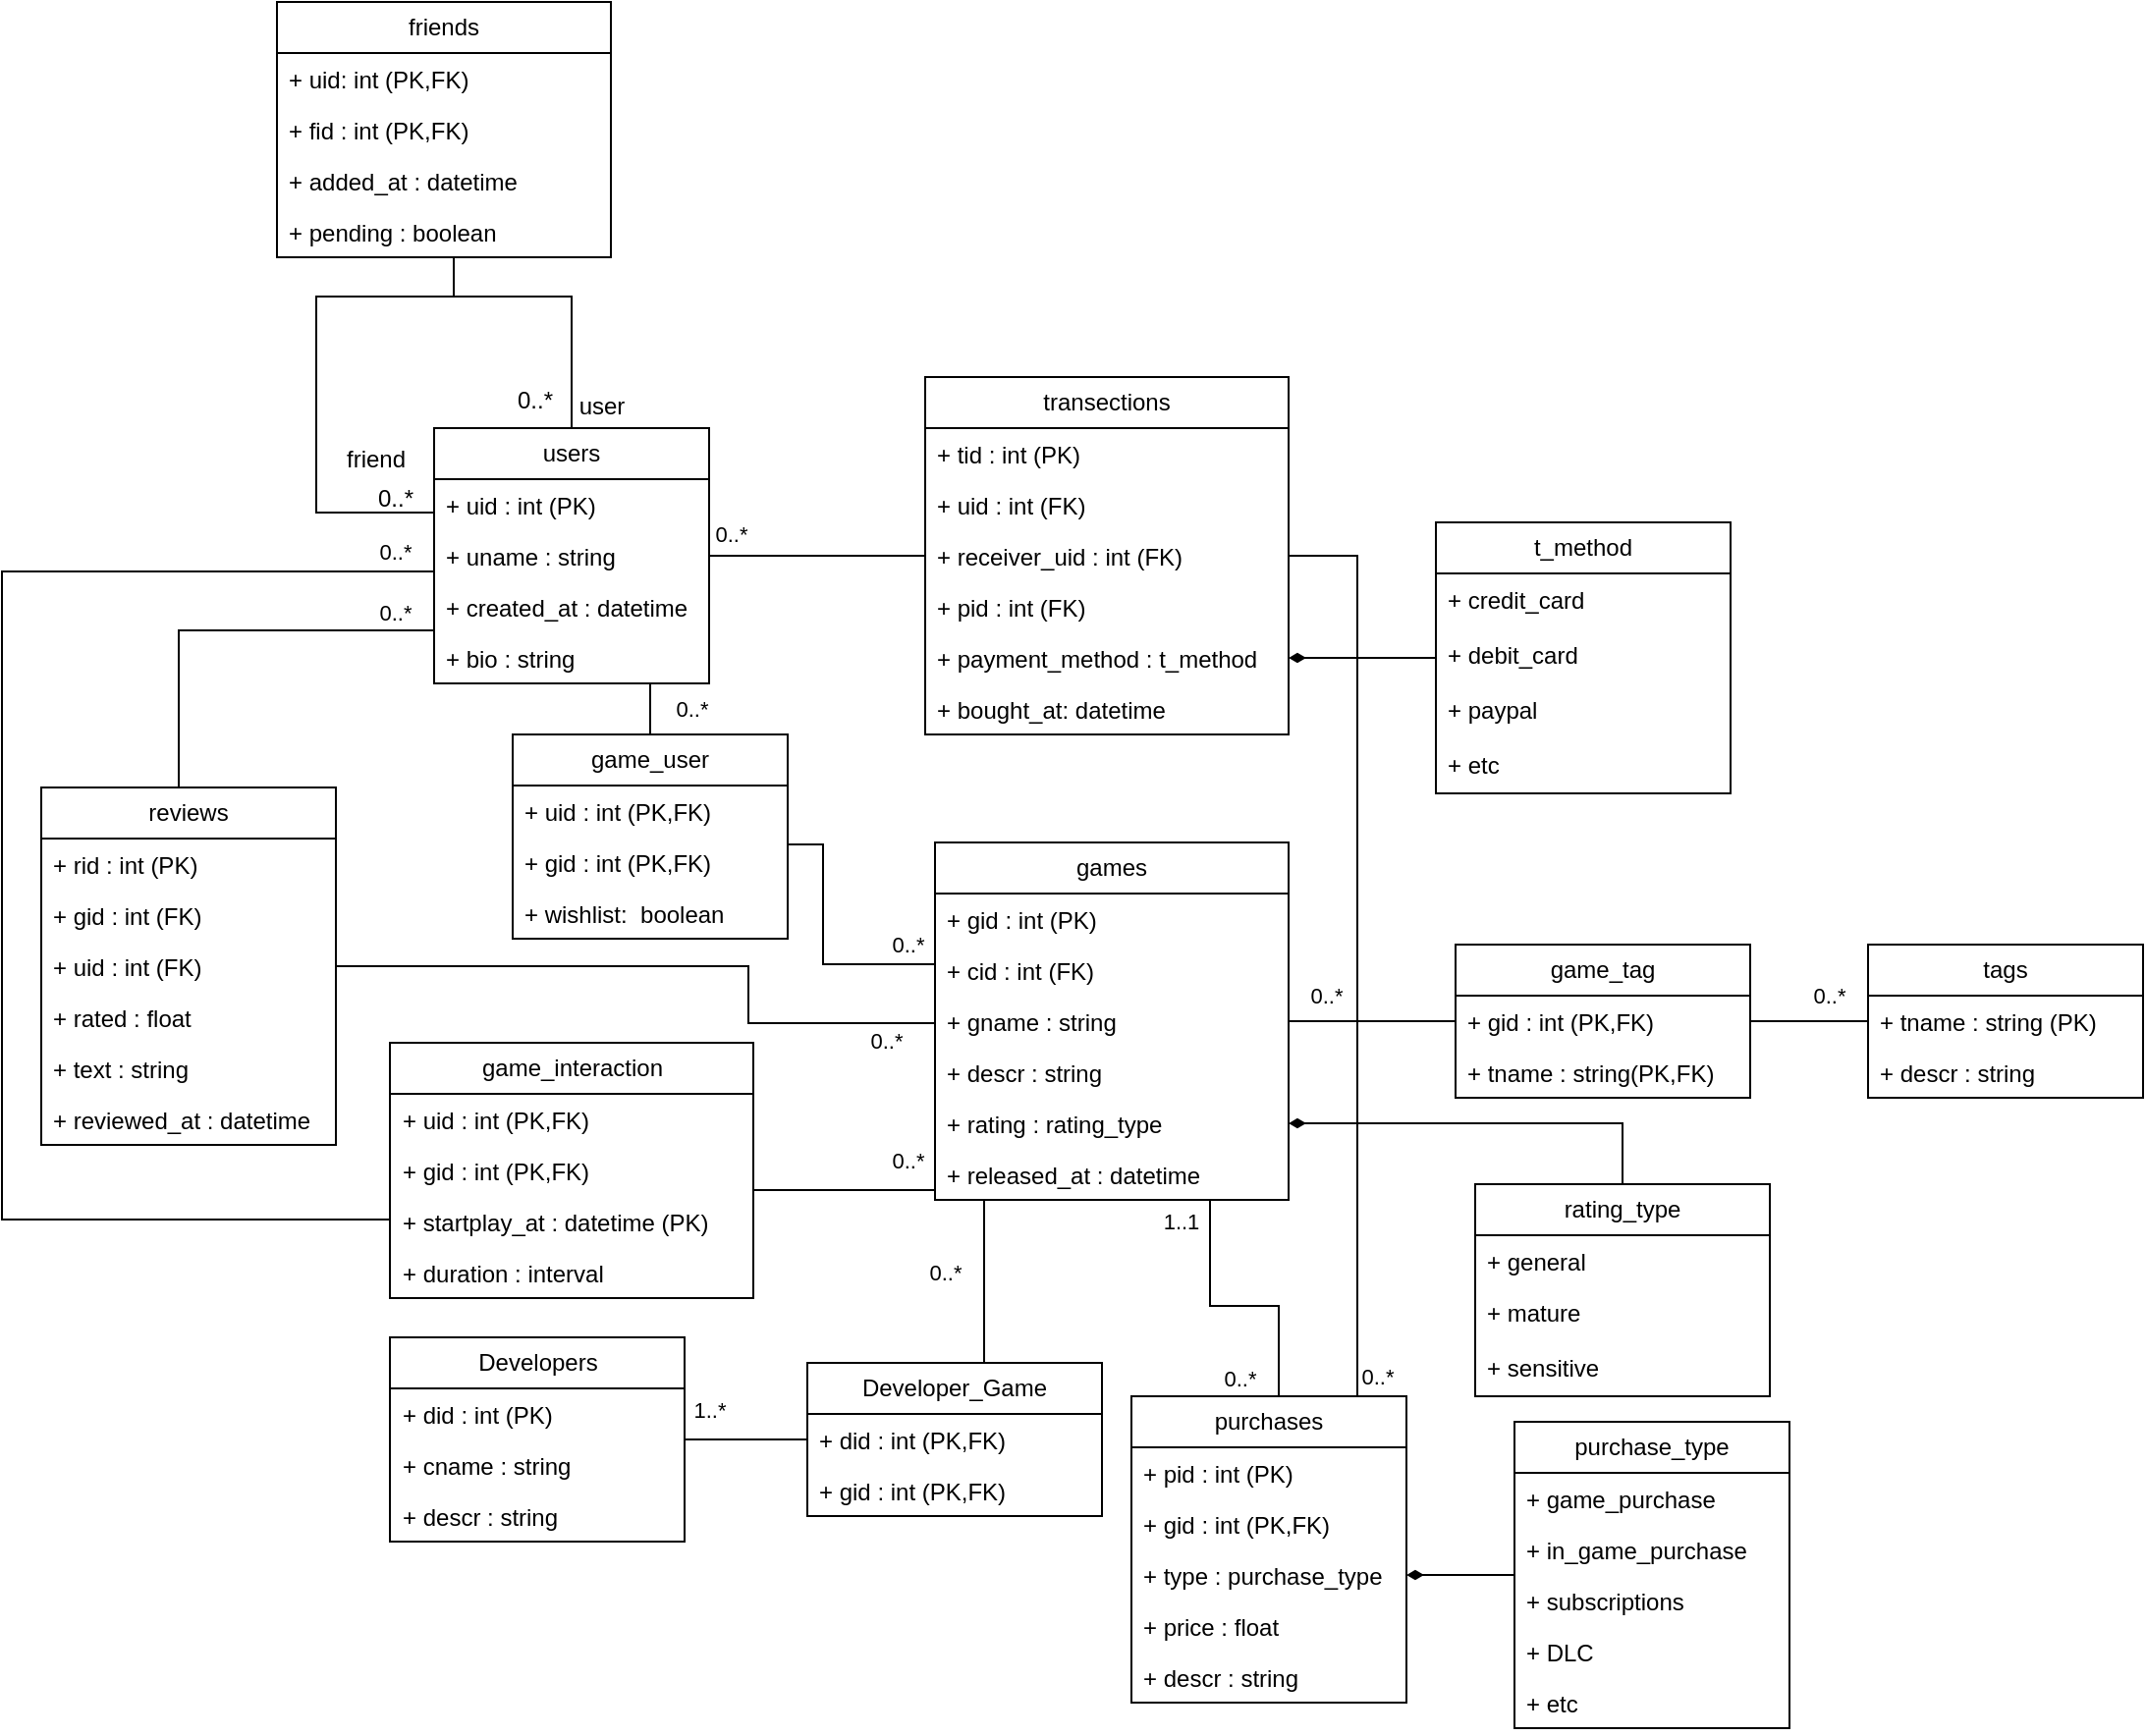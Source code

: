 <mxfile version="26.0.7">
  <diagram name="Page-1" id="c4acf3e9-155e-7222-9cf6-157b1a14988f">
    <mxGraphModel dx="2216" dy="1914" grid="1" gridSize="10" guides="1" tooltips="1" connect="1" arrows="1" fold="1" page="1" pageScale="1" pageWidth="850" pageHeight="1100" background="none" math="0" shadow="0">
      <root>
        <mxCell id="0" />
        <mxCell id="1" parent="0" />
        <mxCell id="2pVqwqvjS9LqauzNDk25-103" style="edgeStyle=orthogonalEdgeStyle;rounded=0;orthogonalLoop=1;jettySize=auto;html=1;endArrow=none;startFill=0;" parent="1" source="2pVqwqvjS9LqauzNDk25-6" target="0NqdiBWct_r0nhPSizSn-12" edge="1">
          <mxGeometry relative="1" as="geometry" />
        </mxCell>
        <mxCell id="2pVqwqvjS9LqauzNDk25-104" value="0..*" style="edgeLabel;html=1;align=center;verticalAlign=middle;resizable=0;points=[];" parent="2pVqwqvjS9LqauzNDk25-103" vertex="1" connectable="0">
          <mxGeometry x="-0.939" y="-1" relative="1" as="geometry">
            <mxPoint x="7" y="-12" as="offset" />
          </mxGeometry>
        </mxCell>
        <mxCell id="2pVqwqvjS9LqauzNDk25-105" value="0..*" style="edgeLabel;html=1;align=center;verticalAlign=middle;resizable=0;points=[];" parent="2pVqwqvjS9LqauzNDk25-103" vertex="1" connectable="0">
          <mxGeometry x="0.849" y="1" relative="1" as="geometry">
            <mxPoint x="238" y="419" as="offset" />
          </mxGeometry>
        </mxCell>
        <mxCell id="0NqdiBWct_r0nhPSizSn-33" value="0..*" style="edgeLabel;html=1;align=center;verticalAlign=middle;resizable=0;points=[];" parent="2pVqwqvjS9LqauzNDk25-103" vertex="1" connectable="0">
          <mxGeometry x="-0.939" y="-1" relative="1" as="geometry">
            <mxPoint x="-13" y="77" as="offset" />
          </mxGeometry>
        </mxCell>
        <mxCell id="0NqdiBWct_r0nhPSizSn-31" style="edgeStyle=orthogonalEdgeStyle;rounded=0;orthogonalLoop=1;jettySize=auto;html=1;endArrow=none;startFill=0;" parent="1" source="2pVqwqvjS9LqauzNDk25-6" target="0NqdiBWct_r0nhPSizSn-26" edge="1">
          <mxGeometry relative="1" as="geometry">
            <Array as="points">
              <mxPoint x="300" y="270" />
              <mxPoint x="300" y="270" />
            </Array>
          </mxGeometry>
        </mxCell>
        <mxCell id="rWIqrQfGSt81gzxZxEG9-31" style="edgeStyle=orthogonalEdgeStyle;rounded=0;orthogonalLoop=1;jettySize=auto;html=1;endArrow=none;startFill=0;" parent="1" source="2pVqwqvjS9LqauzNDk25-6" target="rWIqrQfGSt81gzxZxEG9-24" edge="1">
          <mxGeometry relative="1" as="geometry">
            <Array as="points">
              <mxPoint x="-30" y="200" />
              <mxPoint x="-30" y="530" />
            </Array>
          </mxGeometry>
        </mxCell>
        <mxCell id="2pVqwqvjS9LqauzNDk25-6" value="users" style="swimlane;fontStyle=0;childLayout=stackLayout;horizontal=1;startSize=26;fillColor=none;horizontalStack=0;resizeParent=1;resizeParentMax=0;resizeLast=0;collapsible=1;marginBottom=0;whiteSpace=wrap;html=1;" parent="1" vertex="1">
          <mxGeometry x="190" y="127" width="140" height="130" as="geometry" />
        </mxCell>
        <mxCell id="2pVqwqvjS9LqauzNDk25-7" value="+ uid : int (PK)" style="text;strokeColor=none;fillColor=none;align=left;verticalAlign=top;spacingLeft=4;spacingRight=4;overflow=hidden;rotatable=0;points=[[0,0.5],[1,0.5]];portConstraint=eastwest;whiteSpace=wrap;html=1;" parent="2pVqwqvjS9LqauzNDk25-6" vertex="1">
          <mxGeometry y="26" width="140" height="26" as="geometry" />
        </mxCell>
        <mxCell id="0NqdiBWct_r0nhPSizSn-37" value="+ uname : string" style="text;strokeColor=none;fillColor=none;align=left;verticalAlign=top;spacingLeft=4;spacingRight=4;overflow=hidden;rotatable=0;points=[[0,0.5],[1,0.5]];portConstraint=eastwest;whiteSpace=wrap;html=1;" parent="2pVqwqvjS9LqauzNDk25-6" vertex="1">
          <mxGeometry y="52" width="140" height="26" as="geometry" />
        </mxCell>
        <mxCell id="2pVqwqvjS9LqauzNDk25-8" value="+ created_at : datetime" style="text;strokeColor=none;fillColor=none;align=left;verticalAlign=top;spacingLeft=4;spacingRight=4;overflow=hidden;rotatable=0;points=[[0,0.5],[1,0.5]];portConstraint=eastwest;whiteSpace=wrap;html=1;" parent="2pVqwqvjS9LqauzNDk25-6" vertex="1">
          <mxGeometry y="78" width="140" height="26" as="geometry" />
        </mxCell>
        <mxCell id="2pVqwqvjS9LqauzNDk25-9" value="+ bio : string&lt;div&gt;&amp;nbsp;&lt;/div&gt;" style="text;strokeColor=none;fillColor=none;align=left;verticalAlign=top;spacingLeft=4;spacingRight=4;overflow=hidden;rotatable=0;points=[[0,0.5],[1,0.5]];portConstraint=eastwest;whiteSpace=wrap;html=1;" parent="2pVqwqvjS9LqauzNDk25-6" vertex="1">
          <mxGeometry y="104" width="140" height="26" as="geometry" />
        </mxCell>
        <mxCell id="rWIqrQfGSt81gzxZxEG9-15" style="edgeStyle=orthogonalEdgeStyle;rounded=0;orthogonalLoop=1;jettySize=auto;html=1;entryX=0;entryY=0.654;entryDx=0;entryDy=0;entryPerimeter=0;endArrow=none;startFill=0;" parent="2pVqwqvjS9LqauzNDk25-6" source="2pVqwqvjS9LqauzNDk25-6" target="2pVqwqvjS9LqauzNDk25-7" edge="1">
          <mxGeometry relative="1" as="geometry">
            <Array as="points">
              <mxPoint x="70" y="-67" />
              <mxPoint x="-60" y="-67" />
              <mxPoint x="-60" y="43" />
            </Array>
          </mxGeometry>
        </mxCell>
        <mxCell id="2pVqwqvjS9LqauzNDk25-92" style="edgeStyle=orthogonalEdgeStyle;rounded=0;orthogonalLoop=1;jettySize=auto;html=1;endArrow=none;startFill=0;" parent="1" source="2pVqwqvjS9LqauzNDk25-11" target="2pVqwqvjS9LqauzNDk25-20" edge="1">
          <mxGeometry relative="1" as="geometry" />
        </mxCell>
        <mxCell id="2pVqwqvjS9LqauzNDk25-94" value="0..*" style="edgeLabel;html=1;align=center;verticalAlign=middle;resizable=0;points=[];" parent="2pVqwqvjS9LqauzNDk25-92" vertex="1" connectable="0">
          <mxGeometry x="-0.617" y="-1" relative="1" as="geometry">
            <mxPoint x="2" y="-14" as="offset" />
          </mxGeometry>
        </mxCell>
        <mxCell id="2pVqwqvjS9LqauzNDk25-100" style="edgeStyle=orthogonalEdgeStyle;rounded=0;orthogonalLoop=1;jettySize=auto;html=1;endArrow=none;startFill=0;" parent="1" source="2pVqwqvjS9LqauzNDk25-11" target="0NqdiBWct_r0nhPSizSn-26" edge="1">
          <mxGeometry relative="1" as="geometry">
            <mxPoint x="330.029" y="570" as="targetPoint" />
            <Array as="points">
              <mxPoint x="388" y="400" />
              <mxPoint x="388" y="339" />
            </Array>
          </mxGeometry>
        </mxCell>
        <mxCell id="2pVqwqvjS9LqauzNDk25-101" value="0..*" style="edgeLabel;html=1;align=center;verticalAlign=middle;resizable=0;points=[];" parent="2pVqwqvjS9LqauzNDk25-100" vertex="1" connectable="0">
          <mxGeometry x="-0.689" y="-1" relative="1" as="geometry">
            <mxPoint x="7" y="-9" as="offset" />
          </mxGeometry>
        </mxCell>
        <mxCell id="2pVqwqvjS9LqauzNDk25-127" style="edgeStyle=orthogonalEdgeStyle;rounded=0;orthogonalLoop=1;jettySize=auto;html=1;endArrow=none;startFill=0;" parent="1" source="2pVqwqvjS9LqauzNDk25-11" target="0NqdiBWct_r0nhPSizSn-6" edge="1">
          <mxGeometry relative="1" as="geometry">
            <mxPoint x="534.71" y="570" as="sourcePoint" />
            <mxPoint x="534.71" y="739" as="targetPoint" />
            <Array as="points">
              <mxPoint x="470" y="570" />
              <mxPoint x="470" y="570" />
            </Array>
          </mxGeometry>
        </mxCell>
        <mxCell id="2pVqwqvjS9LqauzNDk25-129" value="1..*" style="edgeLabel;html=1;align=center;verticalAlign=middle;resizable=0;points=[];" parent="2pVqwqvjS9LqauzNDk25-127" vertex="1" connectable="0">
          <mxGeometry x="0.72" y="1" relative="1" as="geometry">
            <mxPoint x="-141" y="35" as="offset" />
          </mxGeometry>
        </mxCell>
        <mxCell id="2pVqwqvjS9LqauzNDk25-130" value="0..*" style="edgeLabel;html=1;align=center;verticalAlign=middle;resizable=0;points=[];" parent="2pVqwqvjS9LqauzNDk25-127" vertex="1" connectable="0">
          <mxGeometry x="0.72" y="1" relative="1" as="geometry">
            <mxPoint x="-21" y="-35" as="offset" />
          </mxGeometry>
        </mxCell>
        <mxCell id="rWIqrQfGSt81gzxZxEG9-64" value="1..1" style="edgeLabel;html=1;align=center;verticalAlign=middle;resizable=0;points=[];" parent="2pVqwqvjS9LqauzNDk25-127" vertex="1" connectable="0">
          <mxGeometry x="0.72" y="1" relative="1" as="geometry">
            <mxPoint x="99" y="-61" as="offset" />
          </mxGeometry>
        </mxCell>
        <mxCell id="rWIqrQfGSt81gzxZxEG9-65" value="0..*" style="edgeLabel;html=1;align=center;verticalAlign=middle;resizable=0;points=[];" parent="2pVqwqvjS9LqauzNDk25-127" vertex="1" connectable="0">
          <mxGeometry x="0.72" y="1" relative="1" as="geometry">
            <mxPoint x="129" y="19" as="offset" />
          </mxGeometry>
        </mxCell>
        <mxCell id="2pVqwqvjS9LqauzNDk25-11" value="games" style="swimlane;fontStyle=0;childLayout=stackLayout;horizontal=1;startSize=26;fillColor=none;horizontalStack=0;resizeParent=1;resizeParentMax=0;resizeLast=0;collapsible=1;marginBottom=0;whiteSpace=wrap;html=1;" parent="1" vertex="1">
          <mxGeometry x="445" y="338" width="180" height="182" as="geometry" />
        </mxCell>
        <mxCell id="2pVqwqvjS9LqauzNDk25-12" value="+ gid : int (PK)" style="text;strokeColor=none;fillColor=none;align=left;verticalAlign=top;spacingLeft=4;spacingRight=4;overflow=hidden;rotatable=0;points=[[0,0.5],[1,0.5]];portConstraint=eastwest;whiteSpace=wrap;html=1;" parent="2pVqwqvjS9LqauzNDk25-11" vertex="1">
          <mxGeometry y="26" width="180" height="26" as="geometry" />
        </mxCell>
        <mxCell id="2pVqwqvjS9LqauzNDk25-13" value="+ cid : int (FK)" style="text;strokeColor=none;fillColor=none;align=left;verticalAlign=top;spacingLeft=4;spacingRight=4;overflow=hidden;rotatable=0;points=[[0,0.5],[1,0.5]];portConstraint=eastwest;whiteSpace=wrap;html=1;" parent="2pVqwqvjS9LqauzNDk25-11" vertex="1">
          <mxGeometry y="52" width="180" height="26" as="geometry" />
        </mxCell>
        <mxCell id="0NqdiBWct_r0nhPSizSn-38" value="+ gname : string" style="text;strokeColor=none;fillColor=none;align=left;verticalAlign=top;spacingLeft=4;spacingRight=4;overflow=hidden;rotatable=0;points=[[0,0.5],[1,0.5]];portConstraint=eastwest;whiteSpace=wrap;html=1;" parent="2pVqwqvjS9LqauzNDk25-11" vertex="1">
          <mxGeometry y="78" width="180" height="26" as="geometry" />
        </mxCell>
        <mxCell id="0NqdiBWct_r0nhPSizSn-5" value="+ descr : string&lt;div&gt;&amp;nbsp;&lt;/div&gt;" style="text;strokeColor=none;fillColor=none;align=left;verticalAlign=top;spacingLeft=4;spacingRight=4;overflow=hidden;rotatable=0;points=[[0,0.5],[1,0.5]];portConstraint=eastwest;whiteSpace=wrap;html=1;" parent="2pVqwqvjS9LqauzNDk25-11" vertex="1">
          <mxGeometry y="104" width="180" height="26" as="geometry" />
        </mxCell>
        <mxCell id="2pVqwqvjS9LqauzNDk25-25" value="+ rating : rating_type" style="text;strokeColor=none;fillColor=none;align=left;verticalAlign=top;spacingLeft=4;spacingRight=4;overflow=hidden;rotatable=0;points=[[0,0.5],[1,0.5]];portConstraint=eastwest;whiteSpace=wrap;html=1;" parent="2pVqwqvjS9LqauzNDk25-11" vertex="1">
          <mxGeometry y="130" width="180" height="26" as="geometry" />
        </mxCell>
        <mxCell id="2pVqwqvjS9LqauzNDk25-85" value="+ released_at : datetime" style="text;strokeColor=none;fillColor=none;align=left;verticalAlign=top;spacingLeft=4;spacingRight=4;overflow=hidden;rotatable=0;points=[[0,0.5],[1,0.5]];portConstraint=eastwest;whiteSpace=wrap;html=1;" parent="2pVqwqvjS9LqauzNDk25-11" vertex="1">
          <mxGeometry y="156" width="180" height="26" as="geometry" />
        </mxCell>
        <mxCell id="2pVqwqvjS9LqauzNDk25-15" value="tags" style="swimlane;fontStyle=0;childLayout=stackLayout;horizontal=1;startSize=26;fillColor=none;horizontalStack=0;resizeParent=1;resizeParentMax=0;resizeLast=0;collapsible=1;marginBottom=0;whiteSpace=wrap;html=1;" parent="1" vertex="1">
          <mxGeometry x="920" y="390" width="140" height="78" as="geometry" />
        </mxCell>
        <mxCell id="2pVqwqvjS9LqauzNDk25-16" value="+ tname : string (PK)" style="text;strokeColor=none;fillColor=none;align=left;verticalAlign=top;spacingLeft=4;spacingRight=4;overflow=hidden;rotatable=0;points=[[0,0.5],[1,0.5]];portConstraint=eastwest;whiteSpace=wrap;html=1;" parent="2pVqwqvjS9LqauzNDk25-15" vertex="1">
          <mxGeometry y="26" width="140" height="26" as="geometry" />
        </mxCell>
        <mxCell id="2pVqwqvjS9LqauzNDk25-19" value="+ descr : string&lt;div&gt;&amp;nbsp;&lt;/div&gt;" style="text;strokeColor=none;fillColor=none;align=left;verticalAlign=top;spacingLeft=4;spacingRight=4;overflow=hidden;rotatable=0;points=[[0,0.5],[1,0.5]];portConstraint=eastwest;whiteSpace=wrap;html=1;" parent="2pVqwqvjS9LqauzNDk25-15" vertex="1">
          <mxGeometry y="52" width="140" height="26" as="geometry" />
        </mxCell>
        <mxCell id="2pVqwqvjS9LqauzNDk25-93" style="edgeStyle=orthogonalEdgeStyle;rounded=0;orthogonalLoop=1;jettySize=auto;html=1;endArrow=none;startFill=0;" parent="1" source="2pVqwqvjS9LqauzNDk25-20" target="2pVqwqvjS9LqauzNDk25-15" edge="1">
          <mxGeometry relative="1" as="geometry" />
        </mxCell>
        <mxCell id="2pVqwqvjS9LqauzNDk25-96" value="0..*" style="edgeLabel;html=1;align=center;verticalAlign=middle;resizable=0;points=[];" parent="2pVqwqvjS9LqauzNDk25-93" vertex="1" connectable="0">
          <mxGeometry x="0.407" y="3" relative="1" as="geometry">
            <mxPoint x="-2" y="-10" as="offset" />
          </mxGeometry>
        </mxCell>
        <mxCell id="2pVqwqvjS9LqauzNDk25-20" value="game_tag" style="swimlane;fontStyle=0;childLayout=stackLayout;horizontal=1;startSize=26;fillColor=none;horizontalStack=0;resizeParent=1;resizeParentMax=0;resizeLast=0;collapsible=1;marginBottom=0;whiteSpace=wrap;html=1;" parent="1" vertex="1">
          <mxGeometry x="710" y="390" width="150" height="78" as="geometry" />
        </mxCell>
        <mxCell id="2pVqwqvjS9LqauzNDk25-22" value="+ gid : int (PK,FK)&lt;div&gt;&amp;nbsp;&lt;/div&gt;" style="text;strokeColor=none;fillColor=none;align=left;verticalAlign=top;spacingLeft=4;spacingRight=4;overflow=hidden;rotatable=0;points=[[0,0.5],[1,0.5]];portConstraint=eastwest;whiteSpace=wrap;html=1;" parent="2pVqwqvjS9LqauzNDk25-20" vertex="1">
          <mxGeometry y="26" width="150" height="26" as="geometry" />
        </mxCell>
        <mxCell id="2pVqwqvjS9LqauzNDk25-21" value="+ tname : string(PK,FK)" style="text;strokeColor=none;fillColor=none;align=left;verticalAlign=top;spacingLeft=4;spacingRight=4;overflow=hidden;rotatable=0;points=[[0,0.5],[1,0.5]];portConstraint=eastwest;whiteSpace=wrap;html=1;" parent="2pVqwqvjS9LqauzNDk25-20" vertex="1">
          <mxGeometry y="52" width="150" height="26" as="geometry" />
        </mxCell>
        <mxCell id="rWIqrQfGSt81gzxZxEG9-3" style="edgeStyle=orthogonalEdgeStyle;rounded=0;orthogonalLoop=1;jettySize=auto;html=1;endArrow=none;startFill=0;exitX=1;exitY=0.5;exitDx=0;exitDy=0;" parent="1" source="0NqdiBWct_r0nhPSizSn-35" target="2pVqwqvjS9LqauzNDk25-11" edge="1">
          <mxGeometry relative="1" as="geometry">
            <Array as="points">
              <mxPoint x="350" y="401" />
              <mxPoint x="350" y="430" />
            </Array>
          </mxGeometry>
        </mxCell>
        <mxCell id="2pVqwqvjS9LqauzNDk25-31" value="reviews" style="swimlane;fontStyle=0;childLayout=stackLayout;horizontal=1;startSize=26;fillColor=none;horizontalStack=0;resizeParent=1;resizeParentMax=0;resizeLast=0;collapsible=1;marginBottom=0;whiteSpace=wrap;html=1;" parent="1" vertex="1">
          <mxGeometry x="-10" y="310" width="150" height="182" as="geometry" />
        </mxCell>
        <mxCell id="2pVqwqvjS9LqauzNDk25-32" value="+ rid : int (PK)&lt;div&gt;&amp;nbsp;&lt;/div&gt;" style="text;strokeColor=none;fillColor=none;align=left;verticalAlign=top;spacingLeft=4;spacingRight=4;overflow=hidden;rotatable=0;points=[[0,0.5],[1,0.5]];portConstraint=eastwest;whiteSpace=wrap;html=1;" parent="2pVqwqvjS9LqauzNDk25-31" vertex="1">
          <mxGeometry y="26" width="150" height="26" as="geometry" />
        </mxCell>
        <mxCell id="2pVqwqvjS9LqauzNDk25-36" value="+ gid : int (FK)&amp;nbsp;" style="text;strokeColor=none;fillColor=none;align=left;verticalAlign=top;spacingLeft=4;spacingRight=4;overflow=hidden;rotatable=0;points=[[0,0.5],[1,0.5]];portConstraint=eastwest;whiteSpace=wrap;html=1;" parent="2pVqwqvjS9LqauzNDk25-31" vertex="1">
          <mxGeometry y="52" width="150" height="26" as="geometry" />
        </mxCell>
        <mxCell id="0NqdiBWct_r0nhPSizSn-35" value="+ uid : int (FK)&amp;nbsp;" style="text;strokeColor=none;fillColor=none;align=left;verticalAlign=top;spacingLeft=4;spacingRight=4;overflow=hidden;rotatable=0;points=[[0,0.5],[1,0.5]];portConstraint=eastwest;whiteSpace=wrap;html=1;" parent="2pVqwqvjS9LqauzNDk25-31" vertex="1">
          <mxGeometry y="78" width="150" height="26" as="geometry" />
        </mxCell>
        <mxCell id="rWIqrQfGSt81gzxZxEG9-1" value="+ rated : float&amp;nbsp;" style="text;strokeColor=none;fillColor=none;align=left;verticalAlign=top;spacingLeft=4;spacingRight=4;overflow=hidden;rotatable=0;points=[[0,0.5],[1,0.5]];portConstraint=eastwest;whiteSpace=wrap;html=1;" parent="2pVqwqvjS9LqauzNDk25-31" vertex="1">
          <mxGeometry y="104" width="150" height="26" as="geometry" />
        </mxCell>
        <mxCell id="2pVqwqvjS9LqauzNDk25-33" value="+ text : string&amp;nbsp;" style="text;strokeColor=none;fillColor=none;align=left;verticalAlign=top;spacingLeft=4;spacingRight=4;overflow=hidden;rotatable=0;points=[[0,0.5],[1,0.5]];portConstraint=eastwest;whiteSpace=wrap;html=1;" parent="2pVqwqvjS9LqauzNDk25-31" vertex="1">
          <mxGeometry y="130" width="150" height="26" as="geometry" />
        </mxCell>
        <mxCell id="2pVqwqvjS9LqauzNDk25-34" value="+ reviewed_at : datetime" style="text;strokeColor=none;fillColor=none;align=left;verticalAlign=top;spacingLeft=4;spacingRight=4;overflow=hidden;rotatable=0;points=[[0,0.5],[1,0.5]];portConstraint=eastwest;whiteSpace=wrap;html=1;" parent="2pVqwqvjS9LqauzNDk25-31" vertex="1">
          <mxGeometry y="156" width="150" height="26" as="geometry" />
        </mxCell>
        <mxCell id="2pVqwqvjS9LqauzNDk25-110" style="edgeStyle=orthogonalEdgeStyle;rounded=0;orthogonalLoop=1;jettySize=auto;html=1;endArrow=none;startFill=0;" parent="1" edge="1">
          <mxGeometry relative="1" as="geometry">
            <mxPoint x="190" y="230" as="sourcePoint" />
            <mxPoint x="60" y="310" as="targetPoint" />
            <Array as="points">
              <mxPoint x="190" y="230" />
              <mxPoint x="60" y="230" />
            </Array>
          </mxGeometry>
        </mxCell>
        <mxCell id="2pVqwqvjS9LqauzNDk25-111" value="0..*" style="edgeLabel;html=1;align=center;verticalAlign=middle;resizable=0;points=[];" parent="2pVqwqvjS9LqauzNDk25-110" vertex="1" connectable="0">
          <mxGeometry x="0.812" y="-2" relative="1" as="geometry">
            <mxPoint x="362" y="148" as="offset" />
          </mxGeometry>
        </mxCell>
        <mxCell id="2pVqwqvjS9LqauzNDk25-112" value="0..*" style="edgeLabel;html=1;align=center;verticalAlign=middle;resizable=0;points=[];" parent="2pVqwqvjS9LqauzNDk25-110" vertex="1" connectable="0">
          <mxGeometry x="-0.749" y="2" relative="1" as="geometry">
            <mxPoint x="6" y="-11" as="offset" />
          </mxGeometry>
        </mxCell>
        <mxCell id="rWIqrQfGSt81gzxZxEG9-41" value="0..*" style="edgeLabel;html=1;align=center;verticalAlign=middle;resizable=0;points=[];" parent="2pVqwqvjS9LqauzNDk25-110" vertex="1" connectable="0">
          <mxGeometry x="-0.749" y="2" relative="1" as="geometry">
            <mxPoint x="6" y="-42" as="offset" />
          </mxGeometry>
        </mxCell>
        <mxCell id="rWIqrQfGSt81gzxZxEG9-42" value="0..*" style="edgeLabel;html=1;align=center;verticalAlign=middle;resizable=0;points=[];" parent="2pVqwqvjS9LqauzNDk25-110" vertex="1" connectable="0">
          <mxGeometry x="-0.749" y="2" relative="1" as="geometry">
            <mxPoint x="267" y="268" as="offset" />
          </mxGeometry>
        </mxCell>
        <mxCell id="0NqdiBWct_r0nhPSizSn-1" value="Developers" style="swimlane;fontStyle=0;childLayout=stackLayout;horizontal=1;startSize=26;fillColor=none;horizontalStack=0;resizeParent=1;resizeParentMax=0;resizeLast=0;collapsible=1;marginBottom=0;whiteSpace=wrap;html=1;" parent="1" vertex="1">
          <mxGeometry x="167.5" y="590" width="150" height="104" as="geometry" />
        </mxCell>
        <mxCell id="0NqdiBWct_r0nhPSizSn-2" value="+ did : int (PK)&lt;div&gt;&amp;nbsp;&lt;/div&gt;" style="text;strokeColor=none;fillColor=none;align=left;verticalAlign=top;spacingLeft=4;spacingRight=4;overflow=hidden;rotatable=0;points=[[0,0.5],[1,0.5]];portConstraint=eastwest;whiteSpace=wrap;html=1;" parent="0NqdiBWct_r0nhPSizSn-1" vertex="1">
          <mxGeometry y="26" width="150" height="26" as="geometry" />
        </mxCell>
        <mxCell id="0NqdiBWct_r0nhPSizSn-3" value="+ cname : string&amp;nbsp;" style="text;strokeColor=none;fillColor=none;align=left;verticalAlign=top;spacingLeft=4;spacingRight=4;overflow=hidden;rotatable=0;points=[[0,0.5],[1,0.5]];portConstraint=eastwest;whiteSpace=wrap;html=1;" parent="0NqdiBWct_r0nhPSizSn-1" vertex="1">
          <mxGeometry y="52" width="150" height="26" as="geometry" />
        </mxCell>
        <mxCell id="0NqdiBWct_r0nhPSizSn-4" value="+ descr : string&amp;nbsp;" style="text;strokeColor=none;fillColor=none;align=left;verticalAlign=top;spacingLeft=4;spacingRight=4;overflow=hidden;rotatable=0;points=[[0,0.5],[1,0.5]];portConstraint=eastwest;whiteSpace=wrap;html=1;" parent="0NqdiBWct_r0nhPSizSn-1" vertex="1">
          <mxGeometry y="78" width="150" height="26" as="geometry" />
        </mxCell>
        <mxCell id="0NqdiBWct_r0nhPSizSn-11" style="edgeStyle=orthogonalEdgeStyle;rounded=0;orthogonalLoop=1;jettySize=auto;html=1;endArrow=none;startFill=0;" parent="1" source="0NqdiBWct_r0nhPSizSn-6" target="0NqdiBWct_r0nhPSizSn-1" edge="1">
          <mxGeometry relative="1" as="geometry" />
        </mxCell>
        <mxCell id="0NqdiBWct_r0nhPSizSn-6" value="Developer_Game" style="swimlane;fontStyle=0;childLayout=stackLayout;horizontal=1;startSize=26;fillColor=none;horizontalStack=0;resizeParent=1;resizeParentMax=0;resizeLast=0;collapsible=1;marginBottom=0;whiteSpace=wrap;html=1;" parent="1" vertex="1">
          <mxGeometry x="380" y="603" width="150" height="78" as="geometry" />
        </mxCell>
        <mxCell id="0NqdiBWct_r0nhPSizSn-7" value="+ did : int (PK,FK)&lt;div&gt;&amp;nbsp;&lt;/div&gt;" style="text;strokeColor=none;fillColor=none;align=left;verticalAlign=top;spacingLeft=4;spacingRight=4;overflow=hidden;rotatable=0;points=[[0,0.5],[1,0.5]];portConstraint=eastwest;whiteSpace=wrap;html=1;" parent="0NqdiBWct_r0nhPSizSn-6" vertex="1">
          <mxGeometry y="26" width="150" height="26" as="geometry" />
        </mxCell>
        <mxCell id="0NqdiBWct_r0nhPSizSn-10" value="+ gid : int (PK,FK)" style="text;strokeColor=none;fillColor=none;align=left;verticalAlign=top;spacingLeft=4;spacingRight=4;overflow=hidden;rotatable=0;points=[[0,0.5],[1,0.5]];portConstraint=eastwest;whiteSpace=wrap;html=1;" parent="0NqdiBWct_r0nhPSizSn-6" vertex="1">
          <mxGeometry y="52" width="150" height="26" as="geometry" />
        </mxCell>
        <mxCell id="0NqdiBWct_r0nhPSizSn-17" style="edgeStyle=orthogonalEdgeStyle;rounded=0;orthogonalLoop=1;jettySize=auto;html=1;endArrow=none;startFill=0;" parent="1" source="0NqdiBWct_r0nhPSizSn-12" target="rWIqrQfGSt81gzxZxEG9-46" edge="1">
          <mxGeometry relative="1" as="geometry">
            <Array as="points">
              <mxPoint x="660" y="192" />
            </Array>
          </mxGeometry>
        </mxCell>
        <mxCell id="0NqdiBWct_r0nhPSizSn-12" value="transections" style="swimlane;fontStyle=0;childLayout=stackLayout;horizontal=1;startSize=26;fillColor=none;horizontalStack=0;resizeParent=1;resizeParentMax=0;resizeLast=0;collapsible=1;marginBottom=0;whiteSpace=wrap;html=1;" parent="1" vertex="1">
          <mxGeometry x="440" y="101" width="185" height="182" as="geometry" />
        </mxCell>
        <mxCell id="0NqdiBWct_r0nhPSizSn-13" value="+ tid : int (PK)" style="text;strokeColor=none;fillColor=none;align=left;verticalAlign=top;spacingLeft=4;spacingRight=4;overflow=hidden;rotatable=0;points=[[0,0.5],[1,0.5]];portConstraint=eastwest;whiteSpace=wrap;html=1;" parent="0NqdiBWct_r0nhPSizSn-12" vertex="1">
          <mxGeometry y="26" width="185" height="26" as="geometry" />
        </mxCell>
        <mxCell id="0NqdiBWct_r0nhPSizSn-18" value="+ uid : int (FK)" style="text;strokeColor=none;fillColor=none;align=left;verticalAlign=top;spacingLeft=4;spacingRight=4;overflow=hidden;rotatable=0;points=[[0,0.5],[1,0.5]];portConstraint=eastwest;whiteSpace=wrap;html=1;" parent="0NqdiBWct_r0nhPSizSn-12" vertex="1">
          <mxGeometry y="52" width="185" height="26" as="geometry" />
        </mxCell>
        <mxCell id="Zc4zKIkPFqTuDIG2BIl9-13" value="+ receiver_uid : int (FK)" style="text;strokeColor=none;fillColor=none;align=left;verticalAlign=top;spacingLeft=4;spacingRight=4;overflow=hidden;rotatable=0;points=[[0,0.5],[1,0.5]];portConstraint=eastwest;whiteSpace=wrap;html=1;" vertex="1" parent="0NqdiBWct_r0nhPSizSn-12">
          <mxGeometry y="78" width="185" height="26" as="geometry" />
        </mxCell>
        <mxCell id="rWIqrQfGSt81gzxZxEG9-45" value="+ pid : int (FK)" style="text;strokeColor=none;fillColor=none;align=left;verticalAlign=top;spacingLeft=4;spacingRight=4;overflow=hidden;rotatable=0;points=[[0,0.5],[1,0.5]];portConstraint=eastwest;whiteSpace=wrap;html=1;" parent="0NqdiBWct_r0nhPSizSn-12" vertex="1">
          <mxGeometry y="104" width="185" height="26" as="geometry" />
        </mxCell>
        <mxCell id="0NqdiBWct_r0nhPSizSn-20" value="+ payment_method : t_method" style="text;strokeColor=none;fillColor=none;align=left;verticalAlign=top;spacingLeft=4;spacingRight=4;overflow=hidden;rotatable=0;points=[[0,0.5],[1,0.5]];portConstraint=eastwest;whiteSpace=wrap;html=1;" parent="0NqdiBWct_r0nhPSizSn-12" vertex="1">
          <mxGeometry y="130" width="185" height="26" as="geometry" />
        </mxCell>
        <mxCell id="0NqdiBWct_r0nhPSizSn-14" value="+ bought_at: datetime" style="text;strokeColor=none;fillColor=none;align=left;verticalAlign=top;spacingLeft=4;spacingRight=4;overflow=hidden;rotatable=0;points=[[0,0.5],[1,0.5]];portConstraint=eastwest;whiteSpace=wrap;html=1;" parent="0NqdiBWct_r0nhPSizSn-12" vertex="1">
          <mxGeometry y="156" width="185" height="26" as="geometry" />
        </mxCell>
        <mxCell id="0NqdiBWct_r0nhPSizSn-26" value="game_user" style="swimlane;fontStyle=0;childLayout=stackLayout;horizontal=1;startSize=26;fillColor=none;horizontalStack=0;resizeParent=1;resizeParentMax=0;resizeLast=0;collapsible=1;marginBottom=0;whiteSpace=wrap;html=1;" parent="1" vertex="1">
          <mxGeometry x="230" y="283" width="140" height="104" as="geometry" />
        </mxCell>
        <mxCell id="0NqdiBWct_r0nhPSizSn-27" value="+ uid : int (PK,FK)" style="text;strokeColor=none;fillColor=none;align=left;verticalAlign=top;spacingLeft=4;spacingRight=4;overflow=hidden;rotatable=0;points=[[0,0.5],[1,0.5]];portConstraint=eastwest;whiteSpace=wrap;html=1;" parent="0NqdiBWct_r0nhPSizSn-26" vertex="1">
          <mxGeometry y="26" width="140" height="26" as="geometry" />
        </mxCell>
        <mxCell id="0NqdiBWct_r0nhPSizSn-28" value="+ gid : int (PK,FK)" style="text;strokeColor=none;fillColor=none;align=left;verticalAlign=top;spacingLeft=4;spacingRight=4;overflow=hidden;rotatable=0;points=[[0,0.5],[1,0.5]];portConstraint=eastwest;whiteSpace=wrap;html=1;" parent="0NqdiBWct_r0nhPSizSn-26" vertex="1">
          <mxGeometry y="52" width="140" height="26" as="geometry" />
        </mxCell>
        <mxCell id="Zc4zKIkPFqTuDIG2BIl9-14" value="+ wishlist:&amp;nbsp; boolean" style="text;strokeColor=none;fillColor=none;align=left;verticalAlign=top;spacingLeft=4;spacingRight=4;overflow=hidden;rotatable=0;points=[[0,0.5],[1,0.5]];portConstraint=eastwest;whiteSpace=wrap;html=1;" vertex="1" parent="0NqdiBWct_r0nhPSizSn-26">
          <mxGeometry y="78" width="140" height="26" as="geometry" />
        </mxCell>
        <mxCell id="rWIqrQfGSt81gzxZxEG9-4" value="friends" style="swimlane;fontStyle=0;childLayout=stackLayout;horizontal=1;startSize=26;fillColor=none;horizontalStack=0;resizeParent=1;resizeParentMax=0;resizeLast=0;collapsible=1;marginBottom=0;whiteSpace=wrap;html=1;" parent="1" vertex="1">
          <mxGeometry x="110" y="-90" width="170" height="130" as="geometry" />
        </mxCell>
        <mxCell id="rWIqrQfGSt81gzxZxEG9-5" value="+ uid: int (PK,FK)" style="text;strokeColor=none;fillColor=none;align=left;verticalAlign=top;spacingLeft=4;spacingRight=4;overflow=hidden;rotatable=0;points=[[0,0.5],[1,0.5]];portConstraint=eastwest;whiteSpace=wrap;html=1;" parent="rWIqrQfGSt81gzxZxEG9-4" vertex="1">
          <mxGeometry y="26" width="170" height="26" as="geometry" />
        </mxCell>
        <mxCell id="rWIqrQfGSt81gzxZxEG9-6" value="+ fid : int (PK,FK)" style="text;strokeColor=none;fillColor=none;align=left;verticalAlign=top;spacingLeft=4;spacingRight=4;overflow=hidden;rotatable=0;points=[[0,0.5],[1,0.5]];portConstraint=eastwest;whiteSpace=wrap;html=1;" parent="rWIqrQfGSt81gzxZxEG9-4" vertex="1">
          <mxGeometry y="52" width="170" height="26" as="geometry" />
        </mxCell>
        <mxCell id="rWIqrQfGSt81gzxZxEG9-7" value="+ added_at : datetime" style="text;strokeColor=none;fillColor=none;align=left;verticalAlign=top;spacingLeft=4;spacingRight=4;overflow=hidden;rotatable=0;points=[[0,0.5],[1,0.5]];portConstraint=eastwest;whiteSpace=wrap;html=1;" parent="rWIqrQfGSt81gzxZxEG9-4" vertex="1">
          <mxGeometry y="78" width="170" height="26" as="geometry" />
        </mxCell>
        <mxCell id="W475YhEFBiKG1YQ3zs8J-3" value="+ pending : boolean" style="text;strokeColor=none;fillColor=none;align=left;verticalAlign=top;spacingLeft=4;spacingRight=4;overflow=hidden;rotatable=0;points=[[0,0.5],[1,0.5]];portConstraint=eastwest;whiteSpace=wrap;html=1;" parent="rWIqrQfGSt81gzxZxEG9-4" vertex="1">
          <mxGeometry y="104" width="170" height="26" as="geometry" />
        </mxCell>
        <mxCell id="rWIqrQfGSt81gzxZxEG9-19" value="" style="endArrow=none;html=1;rounded=0;" parent="1" edge="1">
          <mxGeometry width="50" height="50" relative="1" as="geometry">
            <mxPoint x="200" y="60" as="sourcePoint" />
            <mxPoint x="200" y="40" as="targetPoint" />
          </mxGeometry>
        </mxCell>
        <mxCell id="rWIqrQfGSt81gzxZxEG9-20" value="user" style="text;html=1;align=center;verticalAlign=middle;resizable=0;points=[];autosize=1;strokeColor=none;fillColor=none;" parent="1" vertex="1">
          <mxGeometry x="250" y="101" width="50" height="30" as="geometry" />
        </mxCell>
        <mxCell id="rWIqrQfGSt81gzxZxEG9-21" value="friend" style="text;html=1;align=center;verticalAlign=middle;resizable=0;points=[];autosize=1;strokeColor=none;fillColor=none;" parent="1" vertex="1">
          <mxGeometry x="130" y="128" width="60" height="30" as="geometry" />
        </mxCell>
        <mxCell id="rWIqrQfGSt81gzxZxEG9-22" value="0..*" style="text;html=1;align=center;verticalAlign=middle;resizable=0;points=[];autosize=1;strokeColor=none;fillColor=none;" parent="1" vertex="1">
          <mxGeometry x="221" y="98" width="40" height="30" as="geometry" />
        </mxCell>
        <mxCell id="rWIqrQfGSt81gzxZxEG9-23" value="0..*" style="text;html=1;align=center;verticalAlign=middle;resizable=0;points=[];autosize=1;strokeColor=none;fillColor=none;" parent="1" vertex="1">
          <mxGeometry x="150" y="148" width="40" height="30" as="geometry" />
        </mxCell>
        <mxCell id="rWIqrQfGSt81gzxZxEG9-24" value="game_interaction" style="swimlane;fontStyle=0;childLayout=stackLayout;horizontal=1;startSize=26;fillColor=none;horizontalStack=0;resizeParent=1;resizeParentMax=0;resizeLast=0;collapsible=1;marginBottom=0;whiteSpace=wrap;html=1;" parent="1" vertex="1">
          <mxGeometry x="167.5" y="440" width="185" height="130" as="geometry" />
        </mxCell>
        <mxCell id="rWIqrQfGSt81gzxZxEG9-25" value="+ uid : int (PK,FK)" style="text;strokeColor=none;fillColor=none;align=left;verticalAlign=top;spacingLeft=4;spacingRight=4;overflow=hidden;rotatable=0;points=[[0,0.5],[1,0.5]];portConstraint=eastwest;whiteSpace=wrap;html=1;" parent="rWIqrQfGSt81gzxZxEG9-24" vertex="1">
          <mxGeometry y="26" width="185" height="26" as="geometry" />
        </mxCell>
        <mxCell id="rWIqrQfGSt81gzxZxEG9-27" value="+ gid : int (PK,FK)" style="text;strokeColor=none;fillColor=none;align=left;verticalAlign=top;spacingLeft=4;spacingRight=4;overflow=hidden;rotatable=0;points=[[0,0.5],[1,0.5]];portConstraint=eastwest;whiteSpace=wrap;html=1;" parent="rWIqrQfGSt81gzxZxEG9-24" vertex="1">
          <mxGeometry y="52" width="185" height="26" as="geometry" />
        </mxCell>
        <mxCell id="rWIqrQfGSt81gzxZxEG9-28" value="+ startplay_at : datetime (PK)" style="text;strokeColor=none;fillColor=none;align=left;verticalAlign=top;spacingLeft=4;spacingRight=4;overflow=hidden;rotatable=0;points=[[0,0.5],[1,0.5]];portConstraint=eastwest;whiteSpace=wrap;html=1;" parent="rWIqrQfGSt81gzxZxEG9-24" vertex="1">
          <mxGeometry y="78" width="185" height="26" as="geometry" />
        </mxCell>
        <mxCell id="rWIqrQfGSt81gzxZxEG9-29" value="+ duration : interval" style="text;strokeColor=none;fillColor=none;align=left;verticalAlign=top;spacingLeft=4;spacingRight=4;overflow=hidden;rotatable=0;points=[[0,0.5],[1,0.5]];portConstraint=eastwest;whiteSpace=wrap;html=1;" parent="rWIqrQfGSt81gzxZxEG9-24" vertex="1">
          <mxGeometry y="104" width="185" height="26" as="geometry" />
        </mxCell>
        <mxCell id="rWIqrQfGSt81gzxZxEG9-32" style="edgeStyle=orthogonalEdgeStyle;rounded=0;orthogonalLoop=1;jettySize=auto;html=1;endArrow=none;startFill=0;" parent="1" source="rWIqrQfGSt81gzxZxEG9-27" target="2pVqwqvjS9LqauzNDk25-11" edge="1">
          <mxGeometry relative="1" as="geometry">
            <Array as="points">
              <mxPoint x="420" y="515" />
              <mxPoint x="420" y="515" />
            </Array>
          </mxGeometry>
        </mxCell>
        <mxCell id="rWIqrQfGSt81gzxZxEG9-46" value="purchases" style="swimlane;fontStyle=0;childLayout=stackLayout;horizontal=1;startSize=26;fillColor=none;horizontalStack=0;resizeParent=1;resizeParentMax=0;resizeLast=0;collapsible=1;marginBottom=0;whiteSpace=wrap;html=1;" parent="1" vertex="1">
          <mxGeometry x="545" y="620" width="140" height="156" as="geometry" />
        </mxCell>
        <mxCell id="rWIqrQfGSt81gzxZxEG9-47" value="+ pid : int (PK)" style="text;strokeColor=none;fillColor=none;align=left;verticalAlign=top;spacingLeft=4;spacingRight=4;overflow=hidden;rotatable=0;points=[[0,0.5],[1,0.5]];portConstraint=eastwest;whiteSpace=wrap;html=1;" parent="rWIqrQfGSt81gzxZxEG9-46" vertex="1">
          <mxGeometry y="26" width="140" height="26" as="geometry" />
        </mxCell>
        <mxCell id="rWIqrQfGSt81gzxZxEG9-66" value="+ gid : int (PK,FK)" style="text;strokeColor=none;fillColor=none;align=left;verticalAlign=top;spacingLeft=4;spacingRight=4;overflow=hidden;rotatable=0;points=[[0,0.5],[1,0.5]];portConstraint=eastwest;whiteSpace=wrap;html=1;" parent="rWIqrQfGSt81gzxZxEG9-46" vertex="1">
          <mxGeometry y="52" width="140" height="26" as="geometry" />
        </mxCell>
        <mxCell id="rWIqrQfGSt81gzxZxEG9-55" value="+ type : purchase_type&lt;div&gt;&amp;nbsp;&lt;/div&gt;" style="text;strokeColor=none;fillColor=none;align=left;verticalAlign=top;spacingLeft=4;spacingRight=4;overflow=hidden;rotatable=0;points=[[0,0.5],[1,0.5]];portConstraint=eastwest;whiteSpace=wrap;html=1;" parent="rWIqrQfGSt81gzxZxEG9-46" vertex="1">
          <mxGeometry y="78" width="140" height="26" as="geometry" />
        </mxCell>
        <mxCell id="rWIqrQfGSt81gzxZxEG9-49" value="+ price : float&lt;div&gt;&amp;nbsp;&lt;/div&gt;" style="text;strokeColor=none;fillColor=none;align=left;verticalAlign=top;spacingLeft=4;spacingRight=4;overflow=hidden;rotatable=0;points=[[0,0.5],[1,0.5]];portConstraint=eastwest;whiteSpace=wrap;html=1;" parent="rWIqrQfGSt81gzxZxEG9-46" vertex="1">
          <mxGeometry y="104" width="140" height="26" as="geometry" />
        </mxCell>
        <mxCell id="rWIqrQfGSt81gzxZxEG9-48" value="+ descr : string&lt;div&gt;&amp;nbsp;&lt;/div&gt;" style="text;strokeColor=none;fillColor=none;align=left;verticalAlign=top;spacingLeft=4;spacingRight=4;overflow=hidden;rotatable=0;points=[[0,0.5],[1,0.5]];portConstraint=eastwest;whiteSpace=wrap;html=1;" parent="rWIqrQfGSt81gzxZxEG9-46" vertex="1">
          <mxGeometry y="130" width="140" height="26" as="geometry" />
        </mxCell>
        <mxCell id="rWIqrQfGSt81gzxZxEG9-56" style="edgeStyle=orthogonalEdgeStyle;rounded=0;orthogonalLoop=1;jettySize=auto;html=1;endArrow=diamondThin;endFill=1;" parent="1" source="rWIqrQfGSt81gzxZxEG9-50" target="rWIqrQfGSt81gzxZxEG9-55" edge="1">
          <mxGeometry relative="1" as="geometry" />
        </mxCell>
        <mxCell id="rWIqrQfGSt81gzxZxEG9-50" value="&lt;span style=&quot;text-align: left;&quot;&gt;purchase_type&lt;/span&gt;" style="swimlane;fontStyle=0;childLayout=stackLayout;horizontal=1;startSize=26;fillColor=none;horizontalStack=0;resizeParent=1;resizeParentMax=0;resizeLast=0;collapsible=1;marginBottom=0;whiteSpace=wrap;html=1;" parent="1" vertex="1">
          <mxGeometry x="740" y="633" width="140" height="156" as="geometry" />
        </mxCell>
        <mxCell id="rWIqrQfGSt81gzxZxEG9-51" value="+&amp;nbsp;game_purchase" style="text;strokeColor=none;fillColor=none;align=left;verticalAlign=top;spacingLeft=4;spacingRight=4;overflow=hidden;rotatable=0;points=[[0,0.5],[1,0.5]];portConstraint=eastwest;whiteSpace=wrap;html=1;" parent="rWIqrQfGSt81gzxZxEG9-50" vertex="1">
          <mxGeometry y="26" width="140" height="26" as="geometry" />
        </mxCell>
        <mxCell id="rWIqrQfGSt81gzxZxEG9-52" value="+&amp;nbsp;in_game_purchase&lt;div&gt;&amp;nbsp;&lt;/div&gt;" style="text;strokeColor=none;fillColor=none;align=left;verticalAlign=top;spacingLeft=4;spacingRight=4;overflow=hidden;rotatable=0;points=[[0,0.5],[1,0.5]];portConstraint=eastwest;whiteSpace=wrap;html=1;" parent="rWIqrQfGSt81gzxZxEG9-50" vertex="1">
          <mxGeometry y="52" width="140" height="26" as="geometry" />
        </mxCell>
        <mxCell id="rWIqrQfGSt81gzxZxEG9-53" value="+&amp;nbsp;subscriptions&lt;div&gt;&amp;nbsp;&lt;/div&gt;" style="text;strokeColor=none;fillColor=none;align=left;verticalAlign=top;spacingLeft=4;spacingRight=4;overflow=hidden;rotatable=0;points=[[0,0.5],[1,0.5]];portConstraint=eastwest;whiteSpace=wrap;html=1;" parent="rWIqrQfGSt81gzxZxEG9-50" vertex="1">
          <mxGeometry y="78" width="140" height="26" as="geometry" />
        </mxCell>
        <mxCell id="W475YhEFBiKG1YQ3zs8J-1" value="+ DLC&lt;div&gt;&amp;nbsp;&lt;/div&gt;" style="text;strokeColor=none;fillColor=none;align=left;verticalAlign=top;spacingLeft=4;spacingRight=4;overflow=hidden;rotatable=0;points=[[0,0.5],[1,0.5]];portConstraint=eastwest;whiteSpace=wrap;html=1;" parent="rWIqrQfGSt81gzxZxEG9-50" vertex="1">
          <mxGeometry y="104" width="140" height="26" as="geometry" />
        </mxCell>
        <mxCell id="W475YhEFBiKG1YQ3zs8J-2" value="+ etc&lt;div&gt;&amp;nbsp;&lt;/div&gt;" style="text;strokeColor=none;fillColor=none;align=left;verticalAlign=top;spacingLeft=4;spacingRight=4;overflow=hidden;rotatable=0;points=[[0,0.5],[1,0.5]];portConstraint=eastwest;whiteSpace=wrap;html=1;" parent="rWIqrQfGSt81gzxZxEG9-50" vertex="1">
          <mxGeometry y="130" width="140" height="26" as="geometry" />
        </mxCell>
        <mxCell id="rWIqrQfGSt81gzxZxEG9-62" style="edgeStyle=orthogonalEdgeStyle;rounded=0;orthogonalLoop=1;jettySize=auto;html=1;endArrow=none;startFill=0;" parent="1" source="rWIqrQfGSt81gzxZxEG9-46" edge="1" target="2pVqwqvjS9LqauzNDk25-85">
          <mxGeometry relative="1" as="geometry">
            <mxPoint x="620.018" y="603" as="sourcePoint" />
            <mxPoint x="585.52" y="545.998" as="targetPoint" />
            <Array as="points">
              <mxPoint x="620" y="574" />
              <mxPoint x="585" y="574" />
            </Array>
          </mxGeometry>
        </mxCell>
        <mxCell id="Zc4zKIkPFqTuDIG2BIl9-5" style="edgeStyle=orthogonalEdgeStyle;rounded=0;orthogonalLoop=1;jettySize=auto;html=1;endArrow=diamondThin;endFill=1;" edge="1" parent="1" source="Zc4zKIkPFqTuDIG2BIl9-2" target="2pVqwqvjS9LqauzNDk25-25">
          <mxGeometry relative="1" as="geometry" />
        </mxCell>
        <mxCell id="Zc4zKIkPFqTuDIG2BIl9-2" value="rating_type" style="swimlane;fontStyle=0;childLayout=stackLayout;horizontal=1;startSize=26;fillColor=none;horizontalStack=0;resizeParent=1;resizeParentMax=0;resizeLast=0;collapsible=1;marginBottom=0;whiteSpace=wrap;html=1;" vertex="1" parent="1">
          <mxGeometry x="720" y="512" width="150" height="108" as="geometry" />
        </mxCell>
        <mxCell id="Zc4zKIkPFqTuDIG2BIl9-3" value="+ general&lt;div&gt;&amp;nbsp;&lt;/div&gt;" style="text;strokeColor=none;fillColor=none;align=left;verticalAlign=top;spacingLeft=4;spacingRight=4;overflow=hidden;rotatable=0;points=[[0,0.5],[1,0.5]];portConstraint=eastwest;whiteSpace=wrap;html=1;" vertex="1" parent="Zc4zKIkPFqTuDIG2BIl9-2">
          <mxGeometry y="26" width="150" height="26" as="geometry" />
        </mxCell>
        <mxCell id="Zc4zKIkPFqTuDIG2BIl9-4" value="+ mature&amp;nbsp;&amp;nbsp;" style="text;strokeColor=none;fillColor=none;align=left;verticalAlign=top;spacingLeft=4;spacingRight=4;overflow=hidden;rotatable=0;points=[[0,0.5],[1,0.5]];portConstraint=eastwest;whiteSpace=wrap;html=1;" vertex="1" parent="Zc4zKIkPFqTuDIG2BIl9-2">
          <mxGeometry y="52" width="150" height="28" as="geometry" />
        </mxCell>
        <mxCell id="Zc4zKIkPFqTuDIG2BIl9-6" value="+ sensitive" style="text;strokeColor=none;fillColor=none;align=left;verticalAlign=top;spacingLeft=4;spacingRight=4;overflow=hidden;rotatable=0;points=[[0,0.5],[1,0.5]];portConstraint=eastwest;whiteSpace=wrap;html=1;" vertex="1" parent="Zc4zKIkPFqTuDIG2BIl9-2">
          <mxGeometry y="80" width="150" height="28" as="geometry" />
        </mxCell>
        <mxCell id="Zc4zKIkPFqTuDIG2BIl9-21" style="edgeStyle=orthogonalEdgeStyle;rounded=0;orthogonalLoop=1;jettySize=auto;html=1;endArrow=diamondThin;endFill=1;" edge="1" parent="1" source="Zc4zKIkPFqTuDIG2BIl9-15" target="0NqdiBWct_r0nhPSizSn-20">
          <mxGeometry relative="1" as="geometry" />
        </mxCell>
        <mxCell id="Zc4zKIkPFqTuDIG2BIl9-15" value="t_method" style="swimlane;fontStyle=0;childLayout=stackLayout;horizontal=1;startSize=26;fillColor=none;horizontalStack=0;resizeParent=1;resizeParentMax=0;resizeLast=0;collapsible=1;marginBottom=0;whiteSpace=wrap;html=1;" vertex="1" parent="1">
          <mxGeometry x="700" y="175" width="150" height="138" as="geometry" />
        </mxCell>
        <mxCell id="Zc4zKIkPFqTuDIG2BIl9-17" value="+ credit_card&amp;nbsp;&amp;nbsp;" style="text;strokeColor=none;fillColor=none;align=left;verticalAlign=top;spacingLeft=4;spacingRight=4;overflow=hidden;rotatable=0;points=[[0,0.5],[1,0.5]];portConstraint=eastwest;whiteSpace=wrap;html=1;" vertex="1" parent="Zc4zKIkPFqTuDIG2BIl9-15">
          <mxGeometry y="26" width="150" height="28" as="geometry" />
        </mxCell>
        <mxCell id="Zc4zKIkPFqTuDIG2BIl9-20" value="+ debit_card" style="text;strokeColor=none;fillColor=none;align=left;verticalAlign=top;spacingLeft=4;spacingRight=4;overflow=hidden;rotatable=0;points=[[0,0.5],[1,0.5]];portConstraint=eastwest;whiteSpace=wrap;html=1;" vertex="1" parent="Zc4zKIkPFqTuDIG2BIl9-15">
          <mxGeometry y="54" width="150" height="28" as="geometry" />
        </mxCell>
        <mxCell id="Zc4zKIkPFqTuDIG2BIl9-18" value="+ paypal" style="text;strokeColor=none;fillColor=none;align=left;verticalAlign=top;spacingLeft=4;spacingRight=4;overflow=hidden;rotatable=0;points=[[0,0.5],[1,0.5]];portConstraint=eastwest;whiteSpace=wrap;html=1;" vertex="1" parent="Zc4zKIkPFqTuDIG2BIl9-15">
          <mxGeometry y="82" width="150" height="28" as="geometry" />
        </mxCell>
        <mxCell id="Zc4zKIkPFqTuDIG2BIl9-23" value="+ etc" style="text;strokeColor=none;fillColor=none;align=left;verticalAlign=top;spacingLeft=4;spacingRight=4;overflow=hidden;rotatable=0;points=[[0,0.5],[1,0.5]];portConstraint=eastwest;whiteSpace=wrap;html=1;" vertex="1" parent="Zc4zKIkPFqTuDIG2BIl9-15">
          <mxGeometry y="110" width="150" height="28" as="geometry" />
        </mxCell>
      </root>
    </mxGraphModel>
  </diagram>
</mxfile>
